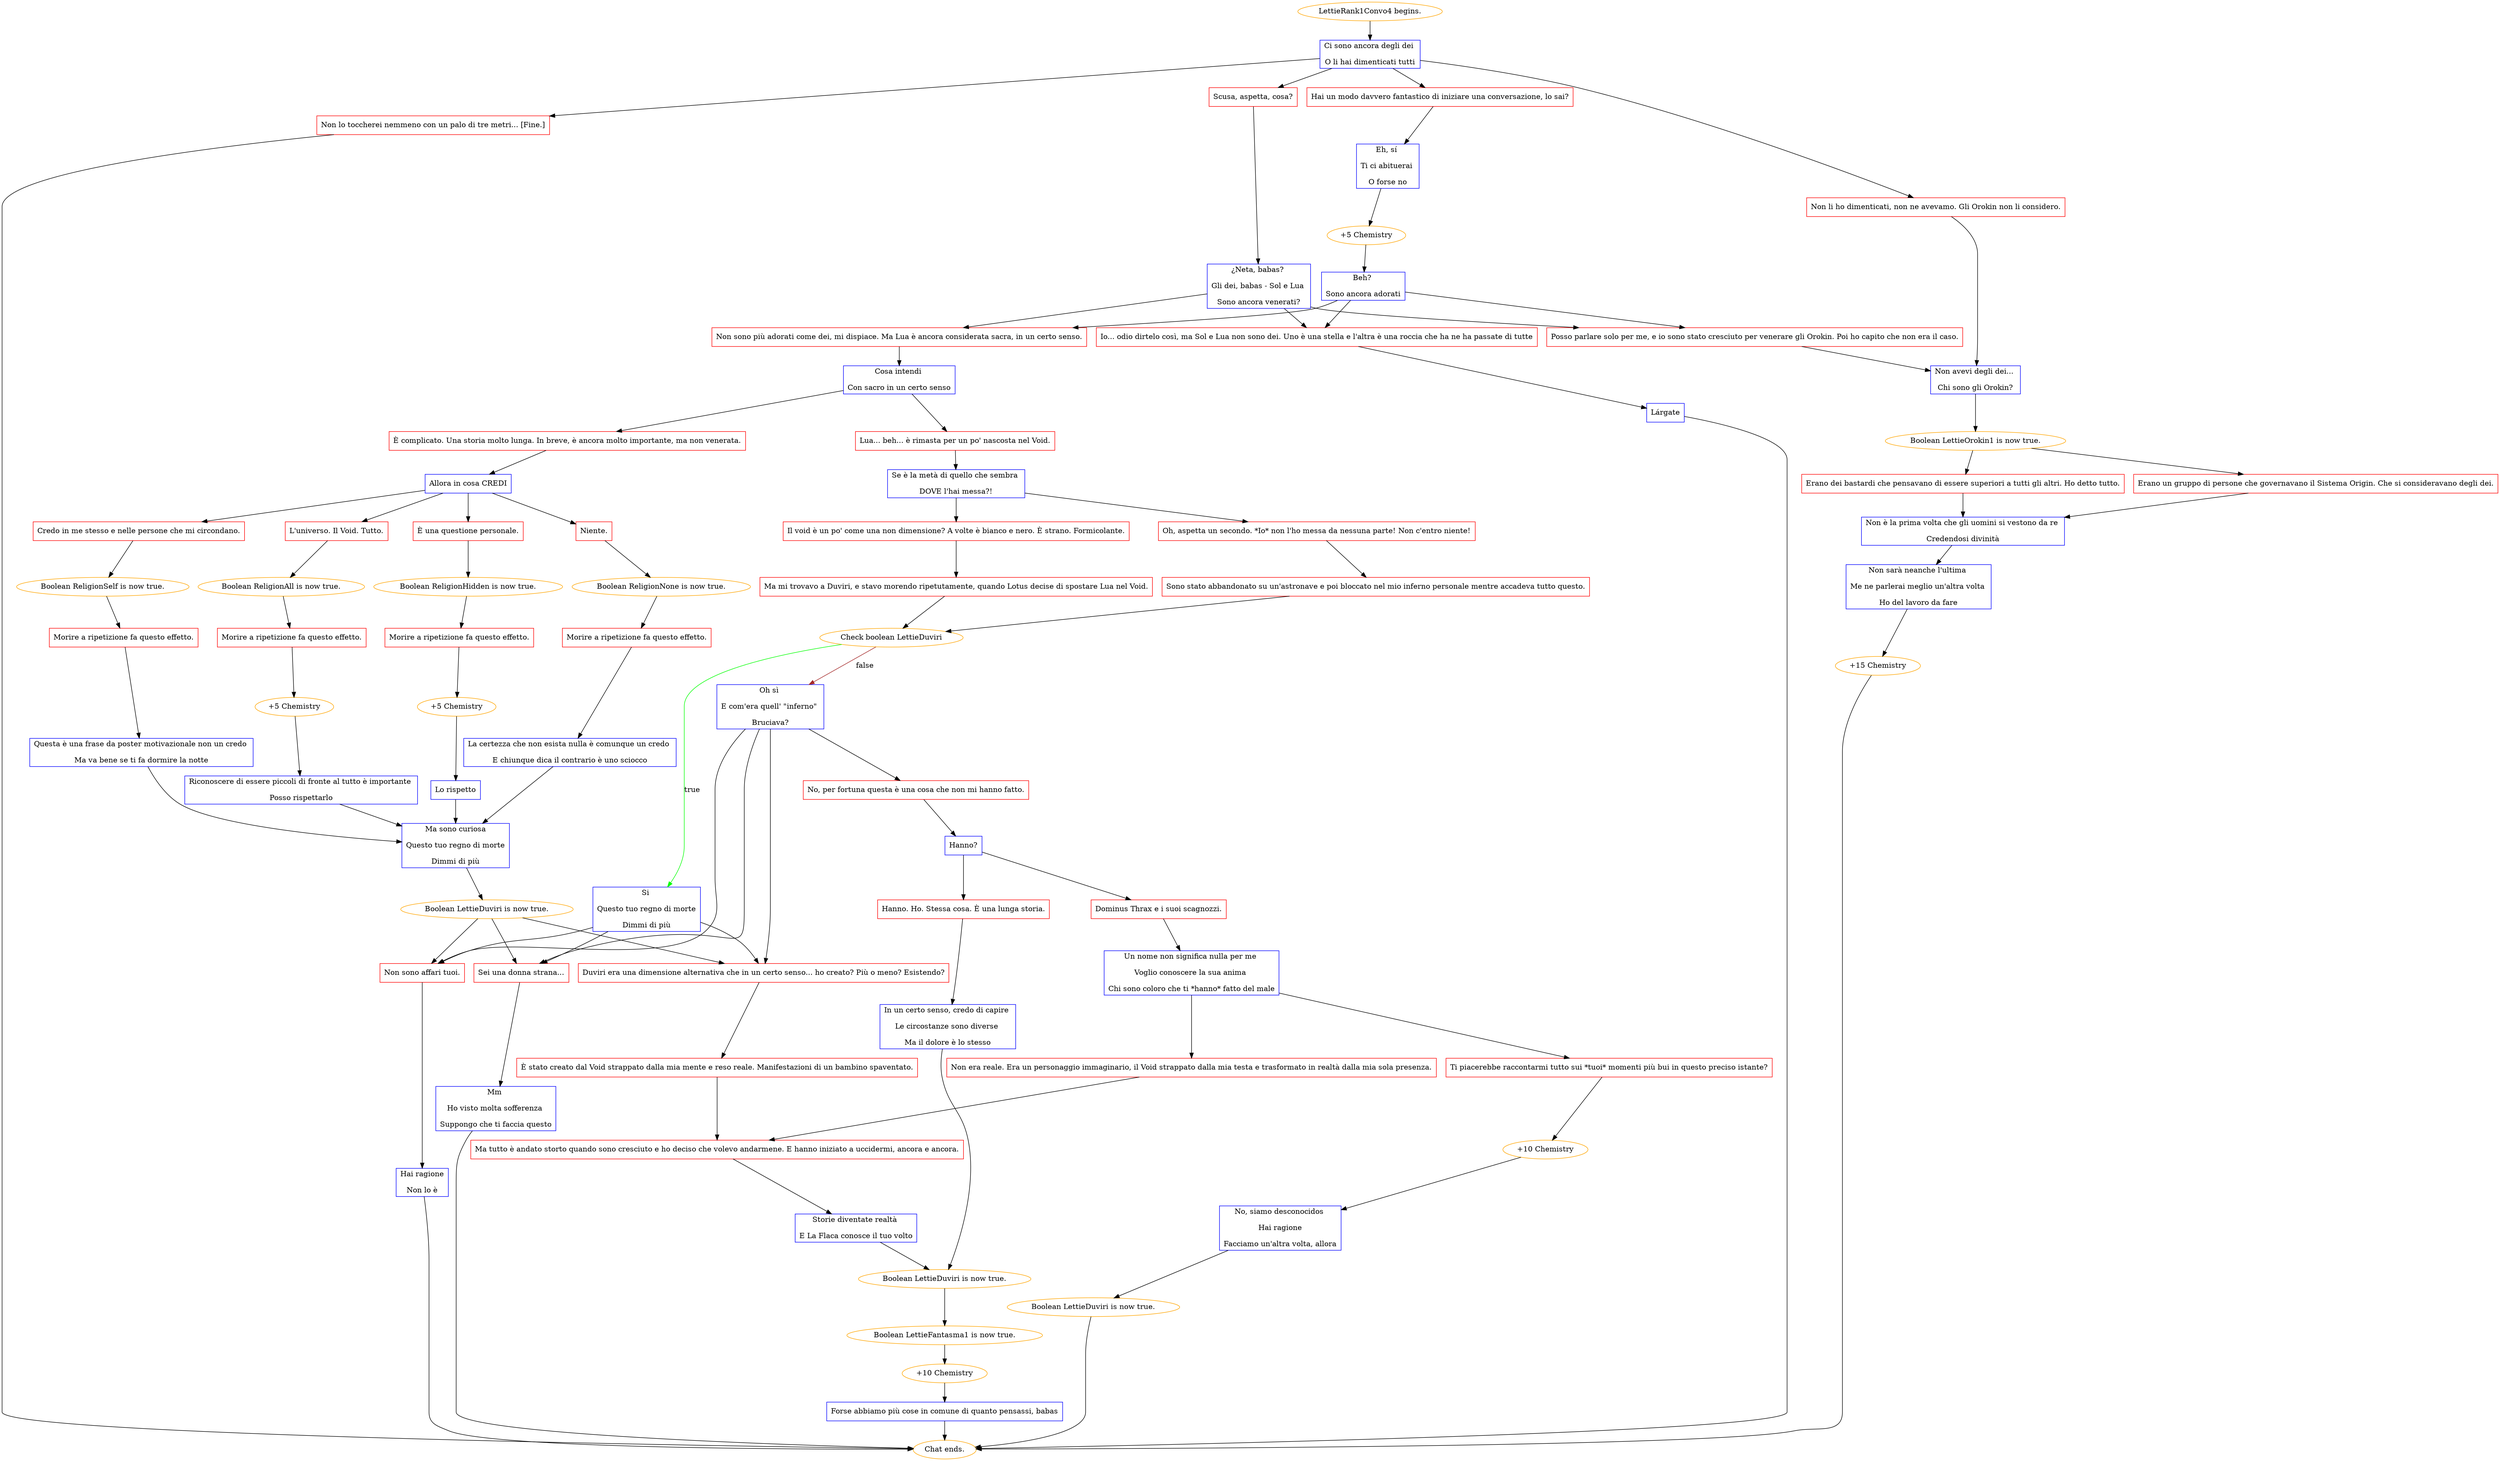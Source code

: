 digraph {
	"LettieRank1Convo4 begins." [color=orange];
		"LettieRank1Convo4 begins." -> j2524568575;
	j2524568575 [label="Ci sono ancora degli dei 
O li hai dimenticati tutti",shape=box,color=blue];
		j2524568575 -> j504987079;
		j2524568575 -> j1879767100;
		j2524568575 -> j2812872145;
		j2524568575 -> j3132648697;
	j504987079 [label="Scusa, aspetta, cosa?",shape=box,color=red];
		j504987079 -> j3205805049;
	j1879767100 [label="Hai un modo davvero fantastico di iniziare una conversazione, lo sai?",shape=box,color=red];
		j1879767100 -> j4146094291;
	j2812872145 [label="Non lo toccherei nemmeno con un palo di tre metri... [Fine.]",shape=box,color=red];
		j2812872145 -> "Chat ends.";
	j3132648697 [label="Non li ho dimenticati, non ne avevamo. Gli Orokin non li considero.",shape=box,color=red];
		j3132648697 -> j3244980928;
	j3205805049 [label="¿Neta, babas? 
Gli dei, babas - Sol e Lua 
Sono ancora venerati?",shape=box,color=blue];
		j3205805049 -> j3141772442;
		j3205805049 -> j3415223621;
		j3205805049 -> j4155442086;
	j4146094291 [label="Eh, sí 
Ti ci abituerai 
O forse no",shape=box,color=blue];
		j4146094291 -> j686535641;
	"Chat ends." [color=orange];
	j3244980928 [label="Non avevi degli dei... 
Chi sono gli Orokin?",shape=box,color=blue];
		j3244980928 -> j2126616671;
	j3141772442 [label="Io... odio dirtelo così, ma Sol e Lua non sono dei. Uno è una stella e l'altra è una roccia che ha ne ha passate di tutte",shape=box,color=red];
		j3141772442 -> j4236534637;
	j3415223621 [label="Non sono più adorati come dei, mi dispiace. Ma Lua è ancora considerata sacra, in un certo senso.",shape=box,color=red];
		j3415223621 -> j893572179;
	j4155442086 [label="Posso parlare solo per me, e io sono stato cresciuto per venerare gli Orokin. Poi ho capito che non era il caso.",shape=box,color=red];
		j4155442086 -> j3244980928;
	j686535641 [label="+5 Chemistry",color=orange];
		j686535641 -> j2627589560;
	j2126616671 [label="Boolean LettieOrokin1 is now true.",color=orange];
		j2126616671 -> j815455765;
		j2126616671 -> j780444537;
	j4236534637 [label="Lárgate",shape=box,color=blue];
		j4236534637 -> "Chat ends.";
	j893572179 [label="Cosa intendi 
Con sacro in un certo senso",shape=box,color=blue];
		j893572179 -> j772276019;
		j893572179 -> j845574569;
	j2627589560 [label="Beh? 
Sono ancora adorati",shape=box,color=blue];
		j2627589560 -> j3141772442;
		j2627589560 -> j3415223621;
		j2627589560 -> j4155442086;
	j815455765 [label="Erano dei bastardi che pensavano di essere superiori a tutti gli altri. Ho detto tutto.",shape=box,color=red];
		j815455765 -> j2646504507;
	j780444537 [label="Erano un gruppo di persone che governavano il Sistema Origin. Che si consideravano degli dei.",shape=box,color=red];
		j780444537 -> j2646504507;
	j772276019 [label="Lua... beh... è rimasta per un po' nascosta nel Void.",shape=box,color=red];
		j772276019 -> j115291242;
	j845574569 [label="È complicato. Una storia molto lunga. In breve, è ancora molto importante, ma non venerata.",shape=box,color=red];
		j845574569 -> j2128884732;
	j2646504507 [label="Non è la prima volta che gli uomini si vestono da re 
Credendosi divinità",shape=box,color=blue];
		j2646504507 -> j1067630121;
	j115291242 [label="Se è la metà di quello che sembra 
DOVE l'hai messa?!",shape=box,color=blue];
		j115291242 -> j2046235175;
		j115291242 -> j3360293719;
	j2128884732 [label="Allora in cosa CREDI",shape=box,color=blue];
		j2128884732 -> j2488704149;
		j2128884732 -> j2544896645;
		j2128884732 -> j2768187015;
		j2128884732 -> j4104247035;
	j1067630121 [label="Non sarà neanche l'ultima 
Me ne parlerai meglio un'altra volta 
Ho del lavoro da fare",shape=box,color=blue];
		j1067630121 -> j374273682;
	j2046235175 [label="Il void è un po' come una non dimensione? A volte è bianco e nero. È strano. Formicolante.",shape=box,color=red];
		j2046235175 -> j3031608284;
	j3360293719 [label="Oh, aspetta un secondo. *Io* non l'ho messa da nessuna parte! Non c'entro niente!",shape=box,color=red];
		j3360293719 -> j3477192847;
	j2488704149 [label="L'universo. Il Void. Tutto.",shape=box,color=red];
		j2488704149 -> j3933643195;
	j2544896645 [label="Niente.",shape=box,color=red];
		j2544896645 -> j258297725;
	j2768187015 [label="Credo in me stesso e nelle persone che mi circondano.",shape=box,color=red];
		j2768187015 -> j2420947567;
	j4104247035 [label="È una questione personale.",shape=box,color=red];
		j4104247035 -> j1193485109;
	j374273682 [label="+15 Chemistry",color=orange];
		j374273682 -> "Chat ends.";
	j3031608284 [label="Ma mi trovavo a Duviri, e stavo morendo ripetutamente, quando Lotus decise di spostare Lua nel Void.",shape=box,color=red];
		j3031608284 -> j1811373516;
	j3477192847 [label="Sono stato abbandonato su un'astronave e poi bloccato nel mio inferno personale mentre accadeva tutto questo.",shape=box,color=red];
		j3477192847 -> j1811373516;
	j3933643195 [label="Boolean ReligionAll is now true.",color=orange];
		j3933643195 -> j2256221673;
	j258297725 [label="Boolean ReligionNone is now true.",color=orange];
		j258297725 -> j2331218447;
	j2420947567 [label="Boolean ReligionSelf is now true.",color=orange];
		j2420947567 -> j3053843306;
	j1193485109 [label="Boolean ReligionHidden is now true.",color=orange];
		j1193485109 -> j65653944;
	j1811373516 [label="Check boolean LettieDuviri",color=orange];
		j1811373516 -> j1436497785 [label=true,color=green];
		j1811373516 -> j3416070807 [label=false,color=brown];
	j2256221673 [label="Morire a ripetizione fa questo effetto.",shape=box,color=red];
		j2256221673 -> j2664343706;
	j2331218447 [label="Morire a ripetizione fa questo effetto.",shape=box,color=red];
		j2331218447 -> j1306276652;
	j3053843306 [label="Morire a ripetizione fa questo effetto.",shape=box,color=red];
		j3053843306 -> j3966889820;
	j65653944 [label="Morire a ripetizione fa questo effetto.",shape=box,color=red];
		j65653944 -> j4492250;
	j1436497785 [label="Si 
Questo tuo regno di morte
Dimmi di più",shape=box,color=blue];
		j1436497785 -> j3979968817;
		j1436497785 -> j3261691729;
		j1436497785 -> j1879336178;
	j3416070807 [label="Oh sì 
E com'era quell' \"inferno\" 
Bruciava?",shape=box,color=blue];
		j3416070807 -> j3979968817;
		j3416070807 -> j3261691729;
		j3416070807 -> j1879336178;
		j3416070807 -> j3121792650;
	j2664343706 [label="+5 Chemistry",color=orange];
		j2664343706 -> j3662177023;
	j1306276652 [label="La certezza che non esista nulla è comunque un credo 
E chiunque dica il contrario è uno sciocco",shape=box,color=blue];
		j1306276652 -> j3463369726;
	j3966889820 [label="Questa è una frase da poster motivazionale non un credo 
Ma va bene se ti fa dormire la notte",shape=box,color=blue];
		j3966889820 -> j3463369726;
	j4492250 [label="+5 Chemistry",color=orange];
		j4492250 -> j4280683875;
	j3979968817 [label="Duviri era una dimensione alternativa che in un certo senso... ho creato? Più o meno? Esistendo?",shape=box,color=red];
		j3979968817 -> j3523773481;
	j3261691729 [label="Sei una donna strana...",shape=box,color=red];
		j3261691729 -> j976352070;
	j1879336178 [label="Non sono affari tuoi.",shape=box,color=red];
		j1879336178 -> j506192204;
	j3121792650 [label="No, per fortuna questa è una cosa che non mi hanno fatto.",shape=box,color=red];
		j3121792650 -> j2428324841;
	j3662177023 [label="Riconoscere di essere piccoli di fronte al tutto è importante 
Posso rispettarlo",shape=box,color=blue];
		j3662177023 -> j3463369726;
	j3463369726 [label="Ma sono curiosa
Questo tuo regno di morte
Dimmi di più",shape=box,color=blue];
		j3463369726 -> j547942567;
	j4280683875 [label="Lo rispetto",shape=box,color=blue];
		j4280683875 -> j3463369726;
	j3523773481 [label="È stato creato dal Void strappato dalla mia mente e reso reale. Manifestazioni di un bambino spaventato.",shape=box,color=red];
		j3523773481 -> j4082386169;
	j976352070 [label="Mm 
Ho visto molta sofferenza 
Suppongo che ti faccia questo",shape=box,color=blue];
		j976352070 -> "Chat ends.";
	j506192204 [label="Hai ragione
Non lo è",shape=box,color=blue];
		j506192204 -> "Chat ends.";
	j2428324841 [label="Hanno?",shape=box,color=blue];
		j2428324841 -> j2562835021;
		j2428324841 -> j3335440720;
	j547942567 [label="Boolean LettieDuviri is now true.",color=orange];
		j547942567 -> j3979968817;
		j547942567 -> j3261691729;
		j547942567 -> j1879336178;
	j4082386169 [label="Ma tutto è andato storto quando sono cresciuto e ho deciso che volevo andarmene. E hanno iniziato a uccidermi, ancora e ancora.",shape=box,color=red];
		j4082386169 -> j2794104664;
	j2562835021 [label="Dominus Thrax e i suoi scagnozzi.",shape=box,color=red];
		j2562835021 -> j4177802259;
	j3335440720 [label="Hanno. Ho. Stessa cosa. È una lunga storia.",shape=box,color=red];
		j3335440720 -> j3476858937;
	j2794104664 [label="Storie diventate realtà 
E La Flaca conosce il tuo volto",shape=box,color=blue];
		j2794104664 -> j3160446267;
	j4177802259 [label="Un nome non significa nulla per me 
Voglio conoscere la sua anima 
Chi sono coloro che ti *hanno* fatto del male",shape=box,color=blue];
		j4177802259 -> j3725111952;
		j4177802259 -> j1711538490;
	j3476858937 [label="In un certo senso, credo di capire 
Le circostanze sono diverse 
Ma il dolore è lo stesso",shape=box,color=blue];
		j3476858937 -> j3160446267;
	j3160446267 [label="Boolean LettieDuviri is now true.",color=orange];
		j3160446267 -> j1388544670;
	j3725111952 [label="Non era reale. Era un personaggio immaginario, il Void strappato dalla mia testa e trasformato in realtà dalla mia sola presenza.",shape=box,color=red];
		j3725111952 -> j4082386169;
	j1711538490 [label="Ti piacerebbe raccontarmi tutto sui *tuoi* momenti più bui in questo preciso istante?",shape=box,color=red];
		j1711538490 -> j1209060617;
	j1388544670 [label="Boolean LettieFantasma1 is now true.",color=orange];
		j1388544670 -> j611755265;
	j1209060617 [label="+10 Chemistry",color=orange];
		j1209060617 -> j1119343893;
	j611755265 [label="+10 Chemistry",color=orange];
		j611755265 -> j3495390940;
	j1119343893 [label="No, siamo desconocidos 
Hai ragione
Facciamo un'altra volta, allora",shape=box,color=blue];
		j1119343893 -> j2620081815;
	j3495390940 [label="Forse abbiamo più cose in comune di quanto pensassi, babas",shape=box,color=blue];
		j3495390940 -> "Chat ends.";
	j2620081815 [label="Boolean LettieDuviri is now true.",color=orange];
		j2620081815 -> "Chat ends.";
}
